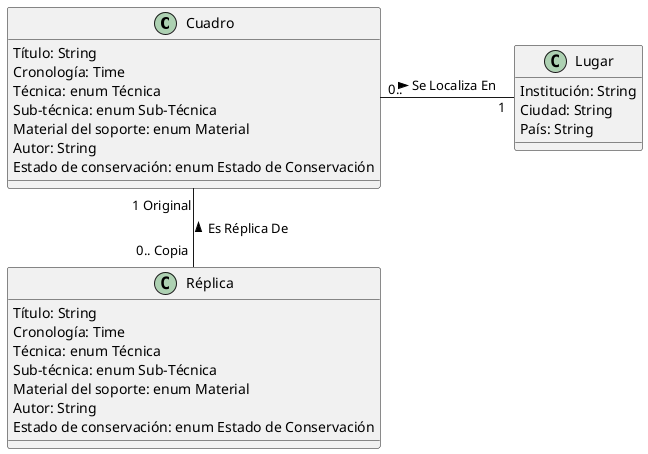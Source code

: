 @startuml
class Cuadro {
Título: String
Cronología: Time
Técnica: enum Técnica
Sub-técnica: enum Sub-Técnica
Material del soporte: enum Material
Autor: String
Estado de conservación: enum Estado de Conservación

}
class Lugar{
Institución: String
Ciudad: String
País: String
}

class Réplica {
Título: String
Cronología: Time
Técnica: enum Técnica
Sub-técnica: enum Sub-Técnica
Material del soporte: enum Material
Autor: String
Estado de conservación: enum Estado de Conservación
}

Cuadro "0.. " - "    1" Lugar : Se Localiza En  >
Cuadro "1 Original" -- "0.. Copia " Réplica : Es Réplica De <

@enduml